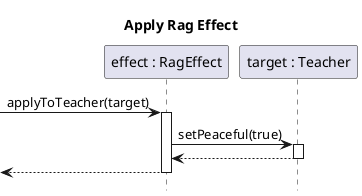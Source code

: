 @startuml effect-rag-apply

title Apply Rag Effect
hide footbox
skinparam SequenceReferenceBackgroundColor white

participant "effect : RagEffect" as effect
participant "target : Teacher" as target

[-> effect ++: applyToTeacher(target)
	effect -> target ++: setPeaceful(true)
	return
return

@enduml
